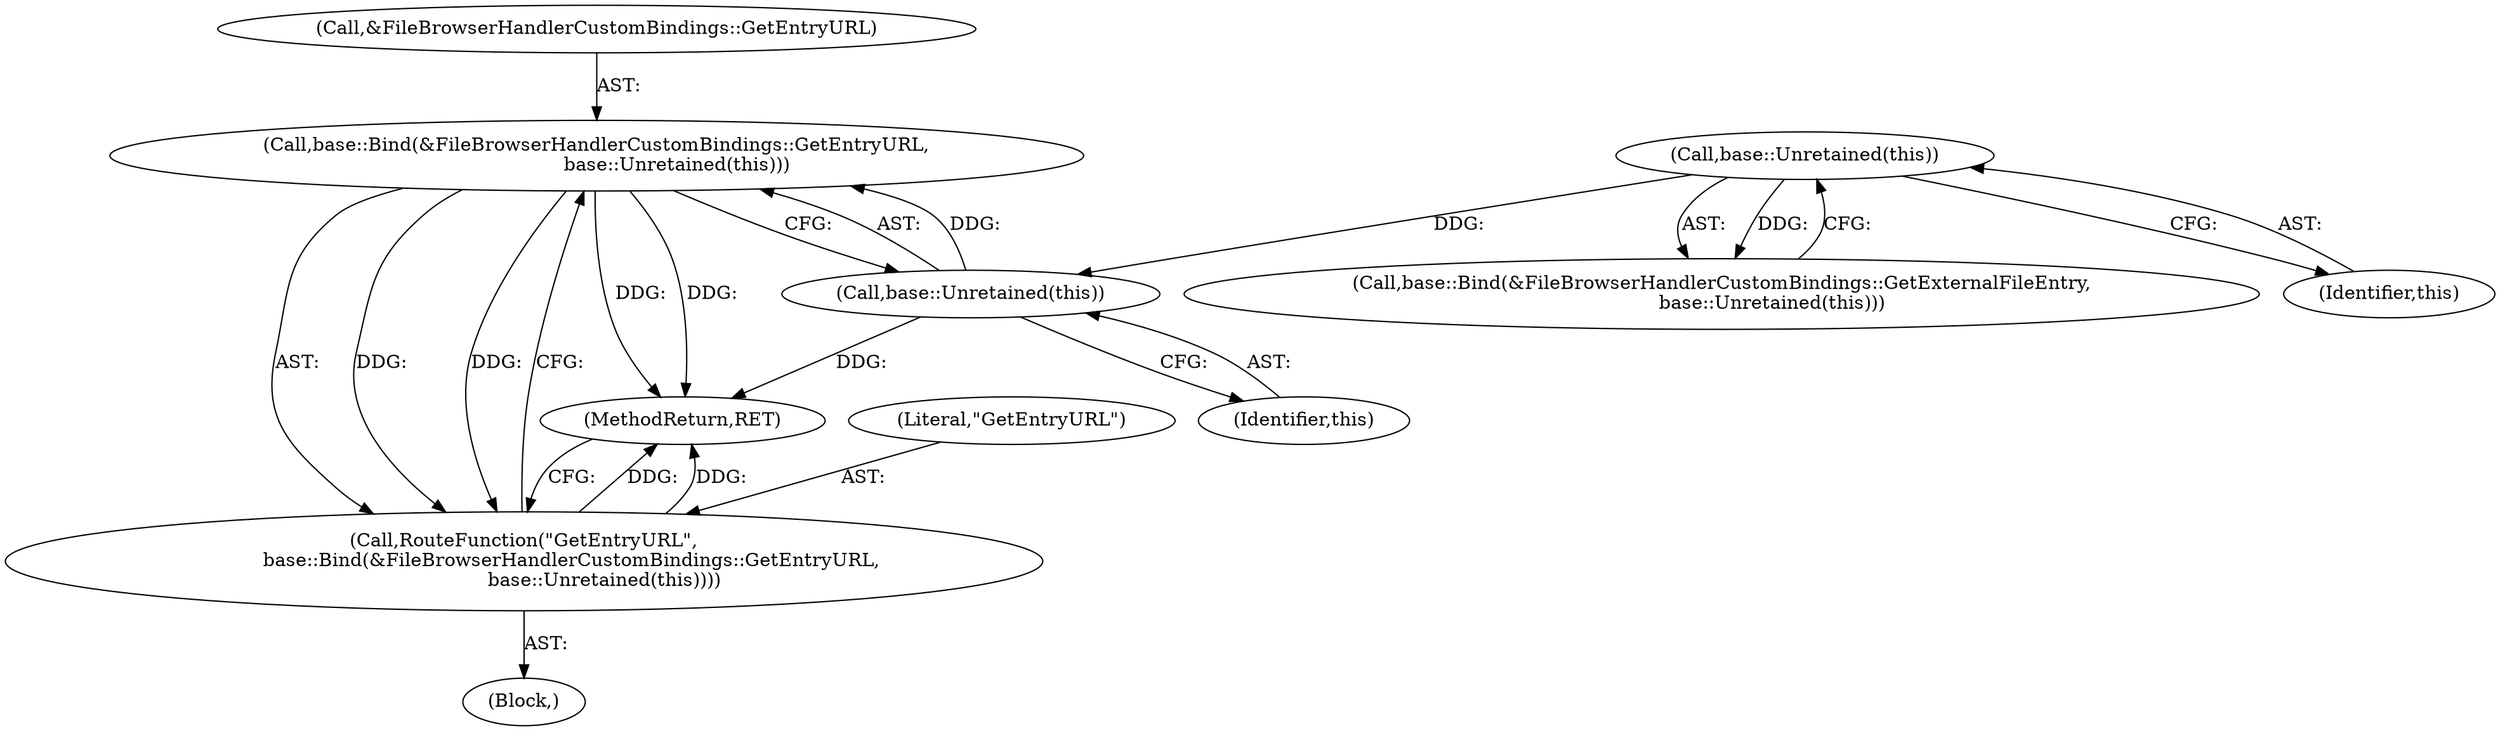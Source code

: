 digraph "1_Chrome_14ff9d0cded8ae8032ef027d1f33c6666a695019_1@del" {
"1000112" [label="(Call,base::Bind(&FileBrowserHandlerCustomBindings::GetEntryURL,\n                           base::Unretained(this)))"];
"1000115" [label="(Call,base::Unretained(this))"];
"1000108" [label="(Call,base::Unretained(this))"];
"1000110" [label="(Call,RouteFunction(\"GetEntryURL\",\n                base::Bind(&FileBrowserHandlerCustomBindings::GetEntryURL,\n                           base::Unretained(this))))"];
"1000115" [label="(Call,base::Unretained(this))"];
"1000102" [label="(Block,)"];
"1000105" [label="(Call,base::Bind(&FileBrowserHandlerCustomBindings::GetExternalFileEntry,\n                 base::Unretained(this)))"];
"1000111" [label="(Literal,\"GetEntryURL\")"];
"1000117" [label="(MethodReturn,RET)"];
"1000108" [label="(Call,base::Unretained(this))"];
"1000113" [label="(Call,&FileBrowserHandlerCustomBindings::GetEntryURL)"];
"1000110" [label="(Call,RouteFunction(\"GetEntryURL\",\n                base::Bind(&FileBrowserHandlerCustomBindings::GetEntryURL,\n                           base::Unretained(this))))"];
"1000112" [label="(Call,base::Bind(&FileBrowserHandlerCustomBindings::GetEntryURL,\n                           base::Unretained(this)))"];
"1000109" [label="(Identifier,this)"];
"1000116" [label="(Identifier,this)"];
"1000112" -> "1000110"  [label="AST: "];
"1000112" -> "1000115"  [label="CFG: "];
"1000113" -> "1000112"  [label="AST: "];
"1000115" -> "1000112"  [label="AST: "];
"1000110" -> "1000112"  [label="CFG: "];
"1000112" -> "1000117"  [label="DDG: "];
"1000112" -> "1000117"  [label="DDG: "];
"1000112" -> "1000110"  [label="DDG: "];
"1000112" -> "1000110"  [label="DDG: "];
"1000115" -> "1000112"  [label="DDG: "];
"1000115" -> "1000116"  [label="CFG: "];
"1000116" -> "1000115"  [label="AST: "];
"1000115" -> "1000117"  [label="DDG: "];
"1000108" -> "1000115"  [label="DDG: "];
"1000108" -> "1000105"  [label="AST: "];
"1000108" -> "1000109"  [label="CFG: "];
"1000109" -> "1000108"  [label="AST: "];
"1000105" -> "1000108"  [label="CFG: "];
"1000108" -> "1000105"  [label="DDG: "];
"1000110" -> "1000102"  [label="AST: "];
"1000111" -> "1000110"  [label="AST: "];
"1000117" -> "1000110"  [label="CFG: "];
"1000110" -> "1000117"  [label="DDG: "];
"1000110" -> "1000117"  [label="DDG: "];
}
